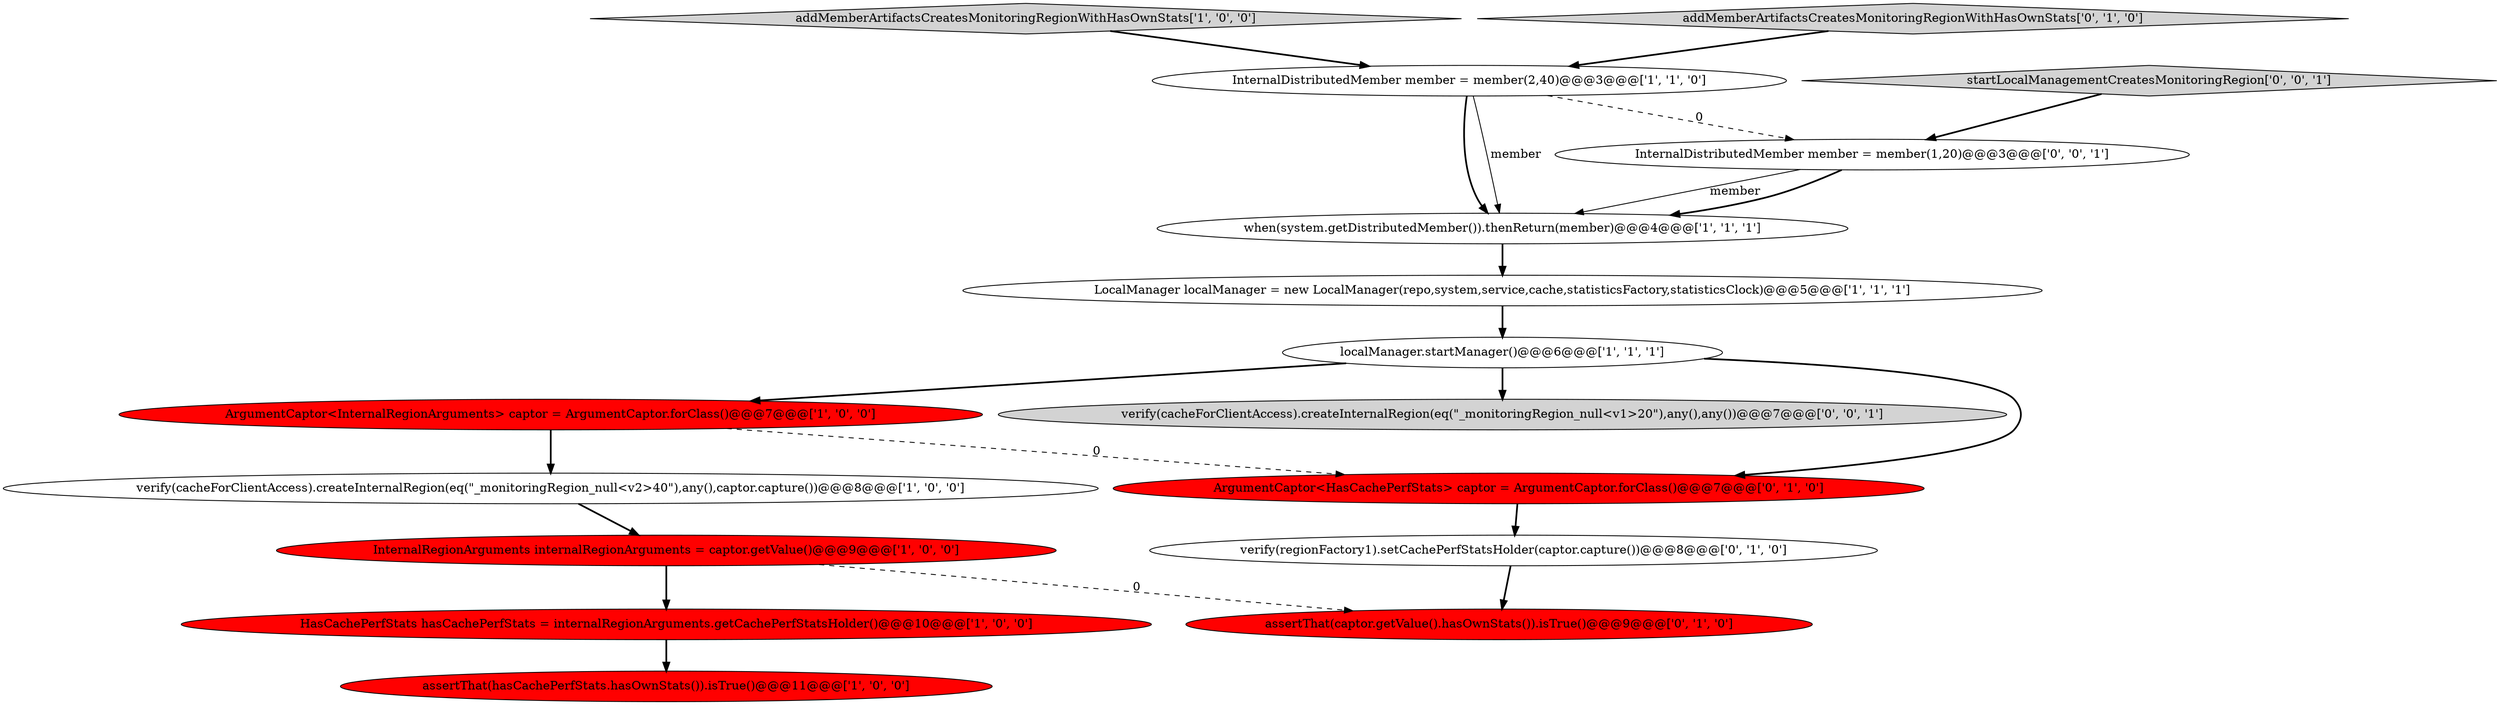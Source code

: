 digraph {
4 [style = filled, label = "verify(cacheForClientAccess).createInternalRegion(eq(\"_monitoringRegion_null<v2>40\"),any(),captor.capture())@@@8@@@['1', '0', '0']", fillcolor = white, shape = ellipse image = "AAA0AAABBB1BBB"];
15 [style = filled, label = "InternalDistributedMember member = member(1,20)@@@3@@@['0', '0', '1']", fillcolor = white, shape = ellipse image = "AAA0AAABBB3BBB"];
6 [style = filled, label = "addMemberArtifactsCreatesMonitoringRegionWithHasOwnStats['1', '0', '0']", fillcolor = lightgray, shape = diamond image = "AAA0AAABBB1BBB"];
2 [style = filled, label = "ArgumentCaptor<InternalRegionArguments> captor = ArgumentCaptor.forClass()@@@7@@@['1', '0', '0']", fillcolor = red, shape = ellipse image = "AAA1AAABBB1BBB"];
8 [style = filled, label = "InternalRegionArguments internalRegionArguments = captor.getValue()@@@9@@@['1', '0', '0']", fillcolor = red, shape = ellipse image = "AAA1AAABBB1BBB"];
3 [style = filled, label = "InternalDistributedMember member = member(2,40)@@@3@@@['1', '1', '0']", fillcolor = white, shape = ellipse image = "AAA0AAABBB1BBB"];
14 [style = filled, label = "startLocalManagementCreatesMonitoringRegion['0', '0', '1']", fillcolor = lightgray, shape = diamond image = "AAA0AAABBB3BBB"];
16 [style = filled, label = "verify(cacheForClientAccess).createInternalRegion(eq(\"_monitoringRegion_null<v1>20\"),any(),any())@@@7@@@['0', '0', '1']", fillcolor = lightgray, shape = ellipse image = "AAA0AAABBB3BBB"];
5 [style = filled, label = "HasCachePerfStats hasCachePerfStats = internalRegionArguments.getCachePerfStatsHolder()@@@10@@@['1', '0', '0']", fillcolor = red, shape = ellipse image = "AAA1AAABBB1BBB"];
13 [style = filled, label = "addMemberArtifactsCreatesMonitoringRegionWithHasOwnStats['0', '1', '0']", fillcolor = lightgray, shape = diamond image = "AAA0AAABBB2BBB"];
10 [style = filled, label = "assertThat(captor.getValue().hasOwnStats()).isTrue()@@@9@@@['0', '1', '0']", fillcolor = red, shape = ellipse image = "AAA1AAABBB2BBB"];
9 [style = filled, label = "assertThat(hasCachePerfStats.hasOwnStats()).isTrue()@@@11@@@['1', '0', '0']", fillcolor = red, shape = ellipse image = "AAA1AAABBB1BBB"];
11 [style = filled, label = "verify(regionFactory1).setCachePerfStatsHolder(captor.capture())@@@8@@@['0', '1', '0']", fillcolor = white, shape = ellipse image = "AAA0AAABBB2BBB"];
12 [style = filled, label = "ArgumentCaptor<HasCachePerfStats> captor = ArgumentCaptor.forClass()@@@7@@@['0', '1', '0']", fillcolor = red, shape = ellipse image = "AAA1AAABBB2BBB"];
1 [style = filled, label = "when(system.getDistributedMember()).thenReturn(member)@@@4@@@['1', '1', '1']", fillcolor = white, shape = ellipse image = "AAA0AAABBB1BBB"];
0 [style = filled, label = "LocalManager localManager = new LocalManager(repo,system,service,cache,statisticsFactory,statisticsClock)@@@5@@@['1', '1', '1']", fillcolor = white, shape = ellipse image = "AAA0AAABBB1BBB"];
7 [style = filled, label = "localManager.startManager()@@@6@@@['1', '1', '1']", fillcolor = white, shape = ellipse image = "AAA0AAABBB1BBB"];
15->1 [style = solid, label="member"];
6->3 [style = bold, label=""];
8->10 [style = dashed, label="0"];
3->1 [style = bold, label=""];
5->9 [style = bold, label=""];
3->1 [style = solid, label="member"];
7->12 [style = bold, label=""];
12->11 [style = bold, label=""];
1->0 [style = bold, label=""];
2->4 [style = bold, label=""];
0->7 [style = bold, label=""];
2->12 [style = dashed, label="0"];
8->5 [style = bold, label=""];
13->3 [style = bold, label=""];
11->10 [style = bold, label=""];
7->2 [style = bold, label=""];
7->16 [style = bold, label=""];
3->15 [style = dashed, label="0"];
4->8 [style = bold, label=""];
14->15 [style = bold, label=""];
15->1 [style = bold, label=""];
}
